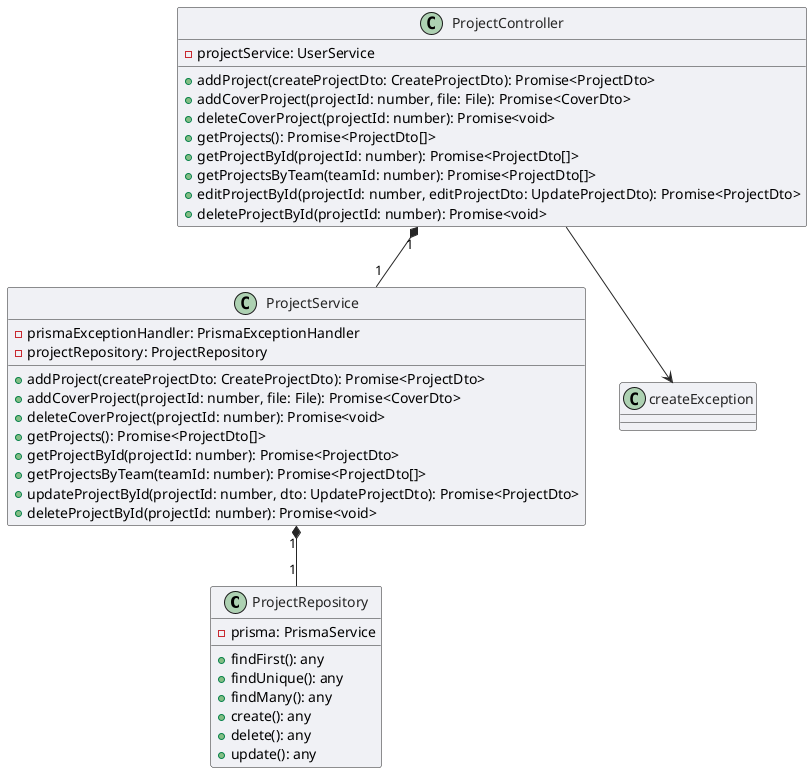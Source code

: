 @startuml project_module

skinparam ArrowColor #252525
skinparam ClassBackgroundColor #F0F1F5
skinparam ClassBorderColor #252525
skinparam ClassFontColor #252525


class ProjectRepository {
  - prisma: PrismaService
  + findFirst(): any
  + findUnique(): any
  + findMany(): any
  + create(): any
  + delete(): any
  + update(): any
}



class ProjectService {

  - prismaExceptionHandler: PrismaExceptionHandler
  - projectRepository: ProjectRepository
  + addProject(createProjectDto: CreateProjectDto): Promise<ProjectDto>
  + addCoverProject(projectId: number, file: File): Promise<CoverDto>
  + deleteCoverProject(projectId: number): Promise<void>
  + getProjects(): Promise<ProjectDto[]>
  + getProjectById(projectId: number): Promise<ProjectDto>
  + getProjectsByTeam(teamId: number): Promise<ProjectDto[]>
  + updateProjectById(projectId: number, dto: UpdateProjectDto): Promise<ProjectDto>
  + deleteProjectById(projectId: number): Promise<void>
}

class ProjectController {

  - projectService: UserService
  + addProject(createProjectDto: CreateProjectDto): Promise<ProjectDto>
  + addCoverProject(projectId: number, file: File): Promise<CoverDto>
  + deleteCoverProject(projectId: number): Promise<void>
  + getProjects(): Promise<ProjectDto[]>
  + getProjectById(projectId: number): Promise<ProjectDto[]>
  + getProjectsByTeam(teamId: number): Promise<ProjectDto[]>
  + editProjectById(projectId: number, editProjectDto: UpdateProjectDto): Promise<ProjectDto>
  + deleteProjectById(projectId: number): Promise<void>
}

ProjectController "1" *-- "1" ProjectService
ProjectController --> createException

ProjectService "1" *-- "1" ProjectRepository
@enduml

